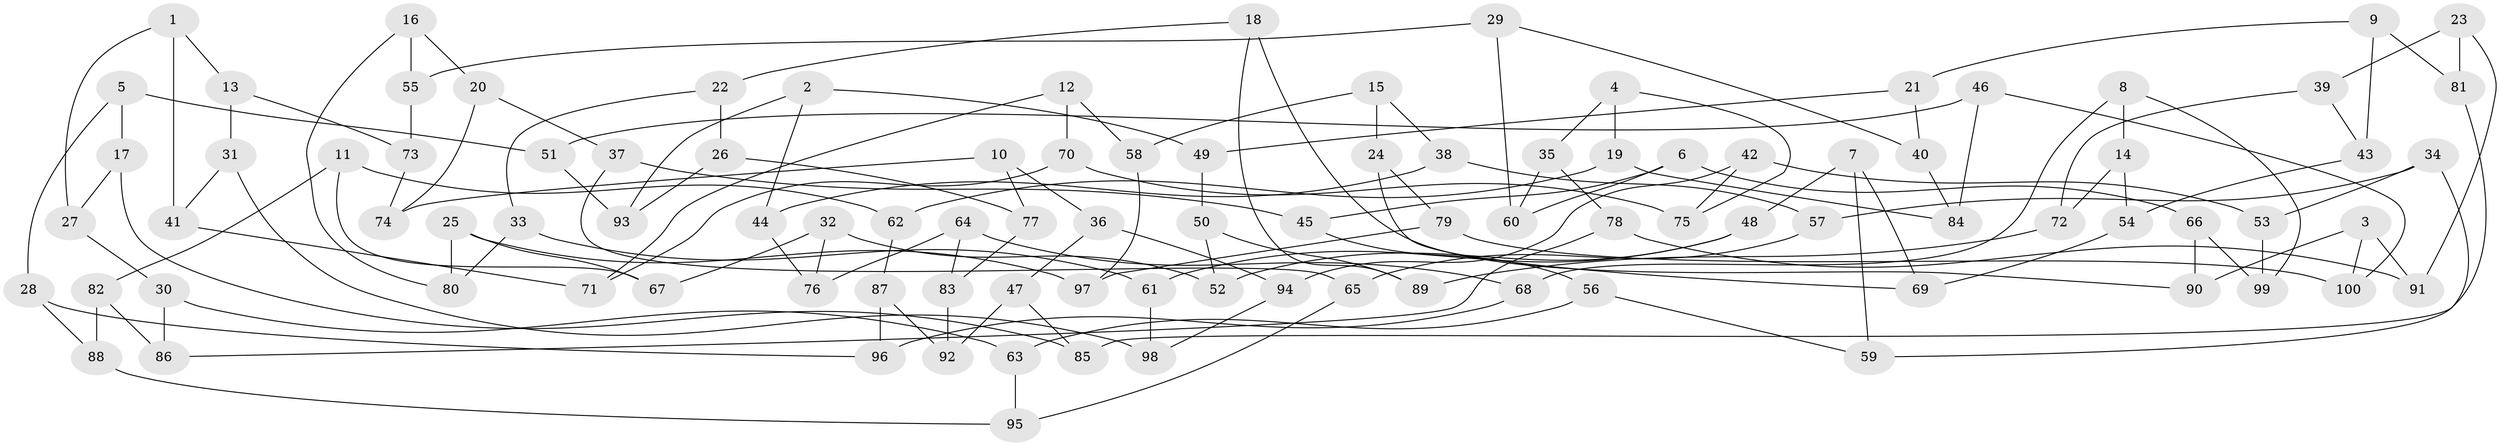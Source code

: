 // Generated by graph-tools (version 1.1) at 2025/39/02/21/25 10:39:00]
// undirected, 100 vertices, 150 edges
graph export_dot {
graph [start="1"]
  node [color=gray90,style=filled];
  1;
  2;
  3;
  4;
  5;
  6;
  7;
  8;
  9;
  10;
  11;
  12;
  13;
  14;
  15;
  16;
  17;
  18;
  19;
  20;
  21;
  22;
  23;
  24;
  25;
  26;
  27;
  28;
  29;
  30;
  31;
  32;
  33;
  34;
  35;
  36;
  37;
  38;
  39;
  40;
  41;
  42;
  43;
  44;
  45;
  46;
  47;
  48;
  49;
  50;
  51;
  52;
  53;
  54;
  55;
  56;
  57;
  58;
  59;
  60;
  61;
  62;
  63;
  64;
  65;
  66;
  67;
  68;
  69;
  70;
  71;
  72;
  73;
  74;
  75;
  76;
  77;
  78;
  79;
  80;
  81;
  82;
  83;
  84;
  85;
  86;
  87;
  88;
  89;
  90;
  91;
  92;
  93;
  94;
  95;
  96;
  97;
  98;
  99;
  100;
  1 -- 41;
  1 -- 27;
  1 -- 13;
  2 -- 44;
  2 -- 49;
  2 -- 93;
  3 -- 90;
  3 -- 91;
  3 -- 100;
  4 -- 75;
  4 -- 19;
  4 -- 35;
  5 -- 28;
  5 -- 17;
  5 -- 51;
  6 -- 60;
  6 -- 66;
  6 -- 45;
  7 -- 59;
  7 -- 69;
  7 -- 48;
  8 -- 14;
  8 -- 99;
  8 -- 68;
  9 -- 81;
  9 -- 43;
  9 -- 21;
  10 -- 74;
  10 -- 36;
  10 -- 77;
  11 -- 82;
  11 -- 62;
  11 -- 67;
  12 -- 71;
  12 -- 58;
  12 -- 70;
  13 -- 31;
  13 -- 73;
  14 -- 54;
  14 -- 72;
  15 -- 58;
  15 -- 38;
  15 -- 24;
  16 -- 20;
  16 -- 80;
  16 -- 55;
  17 -- 85;
  17 -- 27;
  18 -- 90;
  18 -- 22;
  18 -- 89;
  19 -- 62;
  19 -- 84;
  20 -- 37;
  20 -- 74;
  21 -- 40;
  21 -- 49;
  22 -- 33;
  22 -- 26;
  23 -- 91;
  23 -- 81;
  23 -- 39;
  24 -- 69;
  24 -- 79;
  25 -- 67;
  25 -- 97;
  25 -- 80;
  26 -- 93;
  26 -- 77;
  27 -- 30;
  28 -- 88;
  28 -- 96;
  29 -- 40;
  29 -- 55;
  29 -- 60;
  30 -- 63;
  30 -- 86;
  31 -- 98;
  31 -- 41;
  32 -- 67;
  32 -- 76;
  32 -- 52;
  33 -- 61;
  33 -- 80;
  34 -- 53;
  34 -- 59;
  34 -- 57;
  35 -- 78;
  35 -- 60;
  36 -- 47;
  36 -- 94;
  37 -- 65;
  37 -- 45;
  38 -- 57;
  38 -- 44;
  39 -- 72;
  39 -- 43;
  40 -- 84;
  41 -- 71;
  42 -- 75;
  42 -- 94;
  42 -- 53;
  43 -- 54;
  44 -- 76;
  45 -- 56;
  46 -- 100;
  46 -- 51;
  46 -- 84;
  47 -- 85;
  47 -- 92;
  48 -- 52;
  48 -- 61;
  49 -- 50;
  50 -- 52;
  50 -- 89;
  51 -- 93;
  53 -- 99;
  54 -- 69;
  55 -- 73;
  56 -- 59;
  56 -- 63;
  57 -- 65;
  58 -- 97;
  61 -- 98;
  62 -- 87;
  63 -- 95;
  64 -- 68;
  64 -- 76;
  64 -- 83;
  65 -- 95;
  66 -- 90;
  66 -- 99;
  68 -- 96;
  70 -- 71;
  70 -- 75;
  72 -- 89;
  73 -- 74;
  77 -- 83;
  78 -- 86;
  78 -- 91;
  79 -- 97;
  79 -- 100;
  81 -- 85;
  82 -- 86;
  82 -- 88;
  83 -- 92;
  87 -- 96;
  87 -- 92;
  88 -- 95;
  94 -- 98;
}
